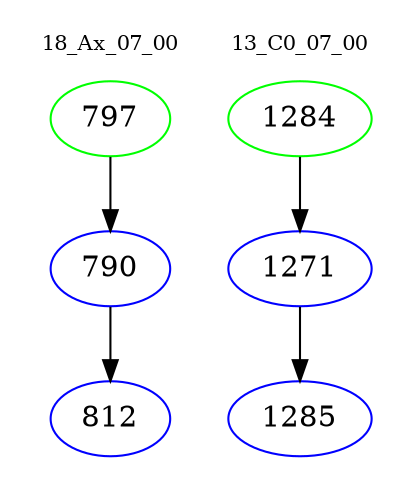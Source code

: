 digraph{
subgraph cluster_0 {
color = white
label = "18_Ax_07_00";
fontsize=10;
T0_797 [label="797", color="green"]
T0_797 -> T0_790 [color="black"]
T0_790 [label="790", color="blue"]
T0_790 -> T0_812 [color="black"]
T0_812 [label="812", color="blue"]
}
subgraph cluster_1 {
color = white
label = "13_C0_07_00";
fontsize=10;
T1_1284 [label="1284", color="green"]
T1_1284 -> T1_1271 [color="black"]
T1_1271 [label="1271", color="blue"]
T1_1271 -> T1_1285 [color="black"]
T1_1285 [label="1285", color="blue"]
}
}

